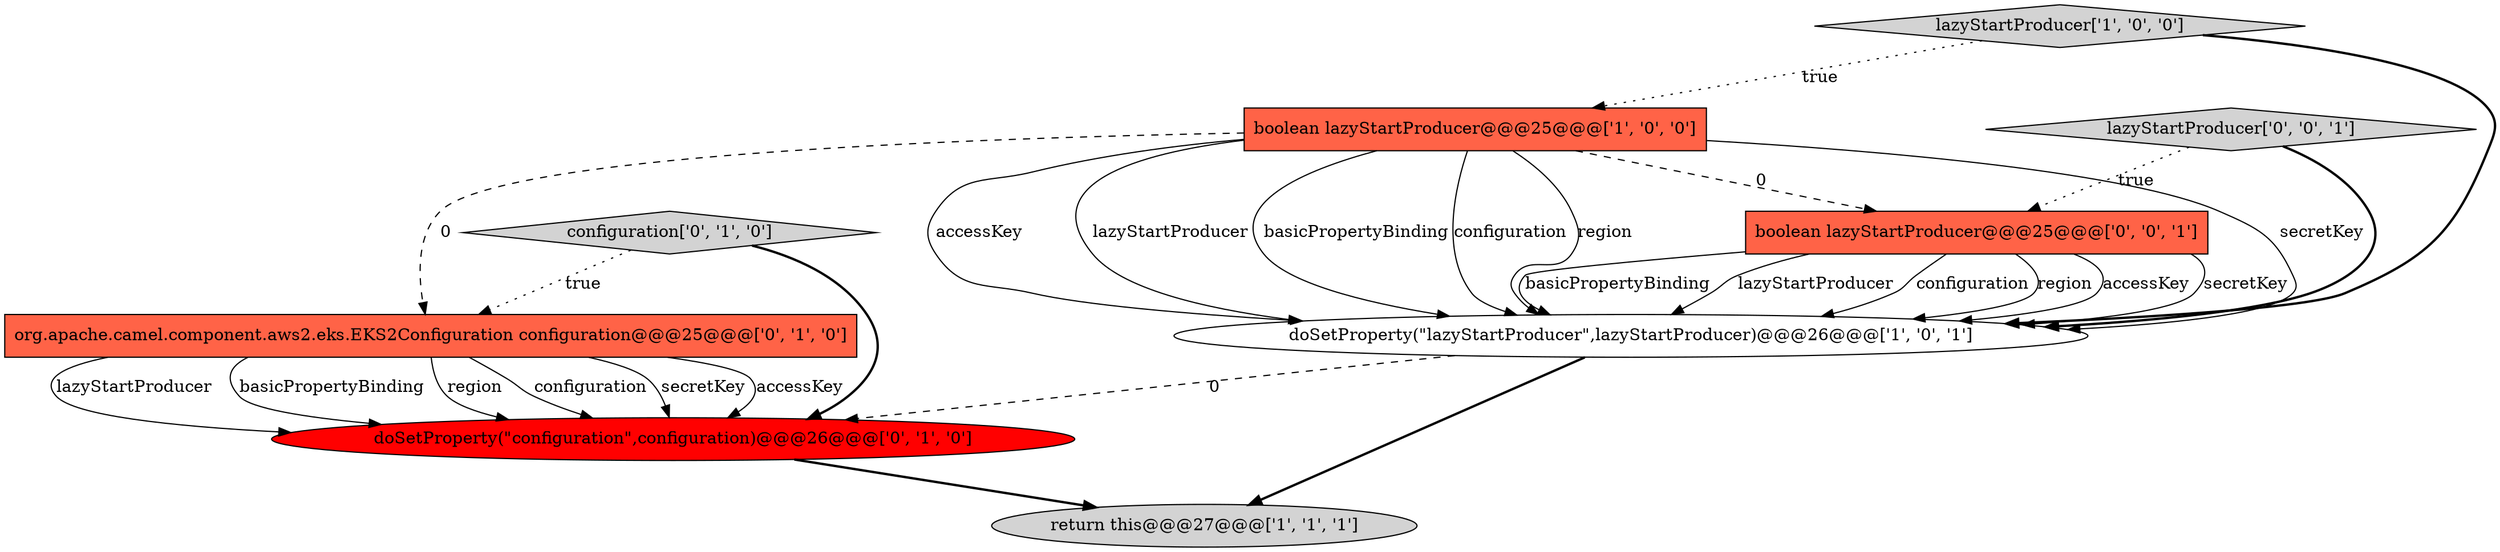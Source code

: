digraph {
1 [style = filled, label = "return this@@@27@@@['1', '1', '1']", fillcolor = lightgray, shape = ellipse image = "AAA0AAABBB1BBB"];
4 [style = filled, label = "org.apache.camel.component.aws2.eks.EKS2Configuration configuration@@@25@@@['0', '1', '0']", fillcolor = tomato, shape = box image = "AAA1AAABBB2BBB"];
3 [style = filled, label = "boolean lazyStartProducer@@@25@@@['1', '0', '0']", fillcolor = tomato, shape = box image = "AAA1AAABBB1BBB"];
6 [style = filled, label = "doSetProperty(\"configuration\",configuration)@@@26@@@['0', '1', '0']", fillcolor = red, shape = ellipse image = "AAA1AAABBB2BBB"];
5 [style = filled, label = "configuration['0', '1', '0']", fillcolor = lightgray, shape = diamond image = "AAA0AAABBB2BBB"];
8 [style = filled, label = "lazyStartProducer['0', '0', '1']", fillcolor = lightgray, shape = diamond image = "AAA0AAABBB3BBB"];
2 [style = filled, label = "lazyStartProducer['1', '0', '0']", fillcolor = lightgray, shape = diamond image = "AAA0AAABBB1BBB"];
7 [style = filled, label = "boolean lazyStartProducer@@@25@@@['0', '0', '1']", fillcolor = tomato, shape = box image = "AAA0AAABBB3BBB"];
0 [style = filled, label = "doSetProperty(\"lazyStartProducer\",lazyStartProducer)@@@26@@@['1', '0', '1']", fillcolor = white, shape = ellipse image = "AAA0AAABBB1BBB"];
2->3 [style = dotted, label="true"];
7->0 [style = solid, label="region"];
7->0 [style = solid, label="accessKey"];
4->6 [style = solid, label="configuration"];
4->6 [style = solid, label="secretKey"];
3->0 [style = solid, label="basicPropertyBinding"];
4->6 [style = solid, label="accessKey"];
3->7 [style = dashed, label="0"];
3->0 [style = solid, label="configuration"];
4->6 [style = solid, label="lazyStartProducer"];
0->6 [style = dashed, label="0"];
3->0 [style = solid, label="region"];
8->7 [style = dotted, label="true"];
7->0 [style = solid, label="secretKey"];
3->0 [style = solid, label="secretKey"];
7->0 [style = solid, label="basicPropertyBinding"];
4->6 [style = solid, label="basicPropertyBinding"];
4->6 [style = solid, label="region"];
3->4 [style = dashed, label="0"];
5->4 [style = dotted, label="true"];
8->0 [style = bold, label=""];
6->1 [style = bold, label=""];
7->0 [style = solid, label="lazyStartProducer"];
2->0 [style = bold, label=""];
5->6 [style = bold, label=""];
3->0 [style = solid, label="accessKey"];
0->1 [style = bold, label=""];
7->0 [style = solid, label="configuration"];
3->0 [style = solid, label="lazyStartProducer"];
}
